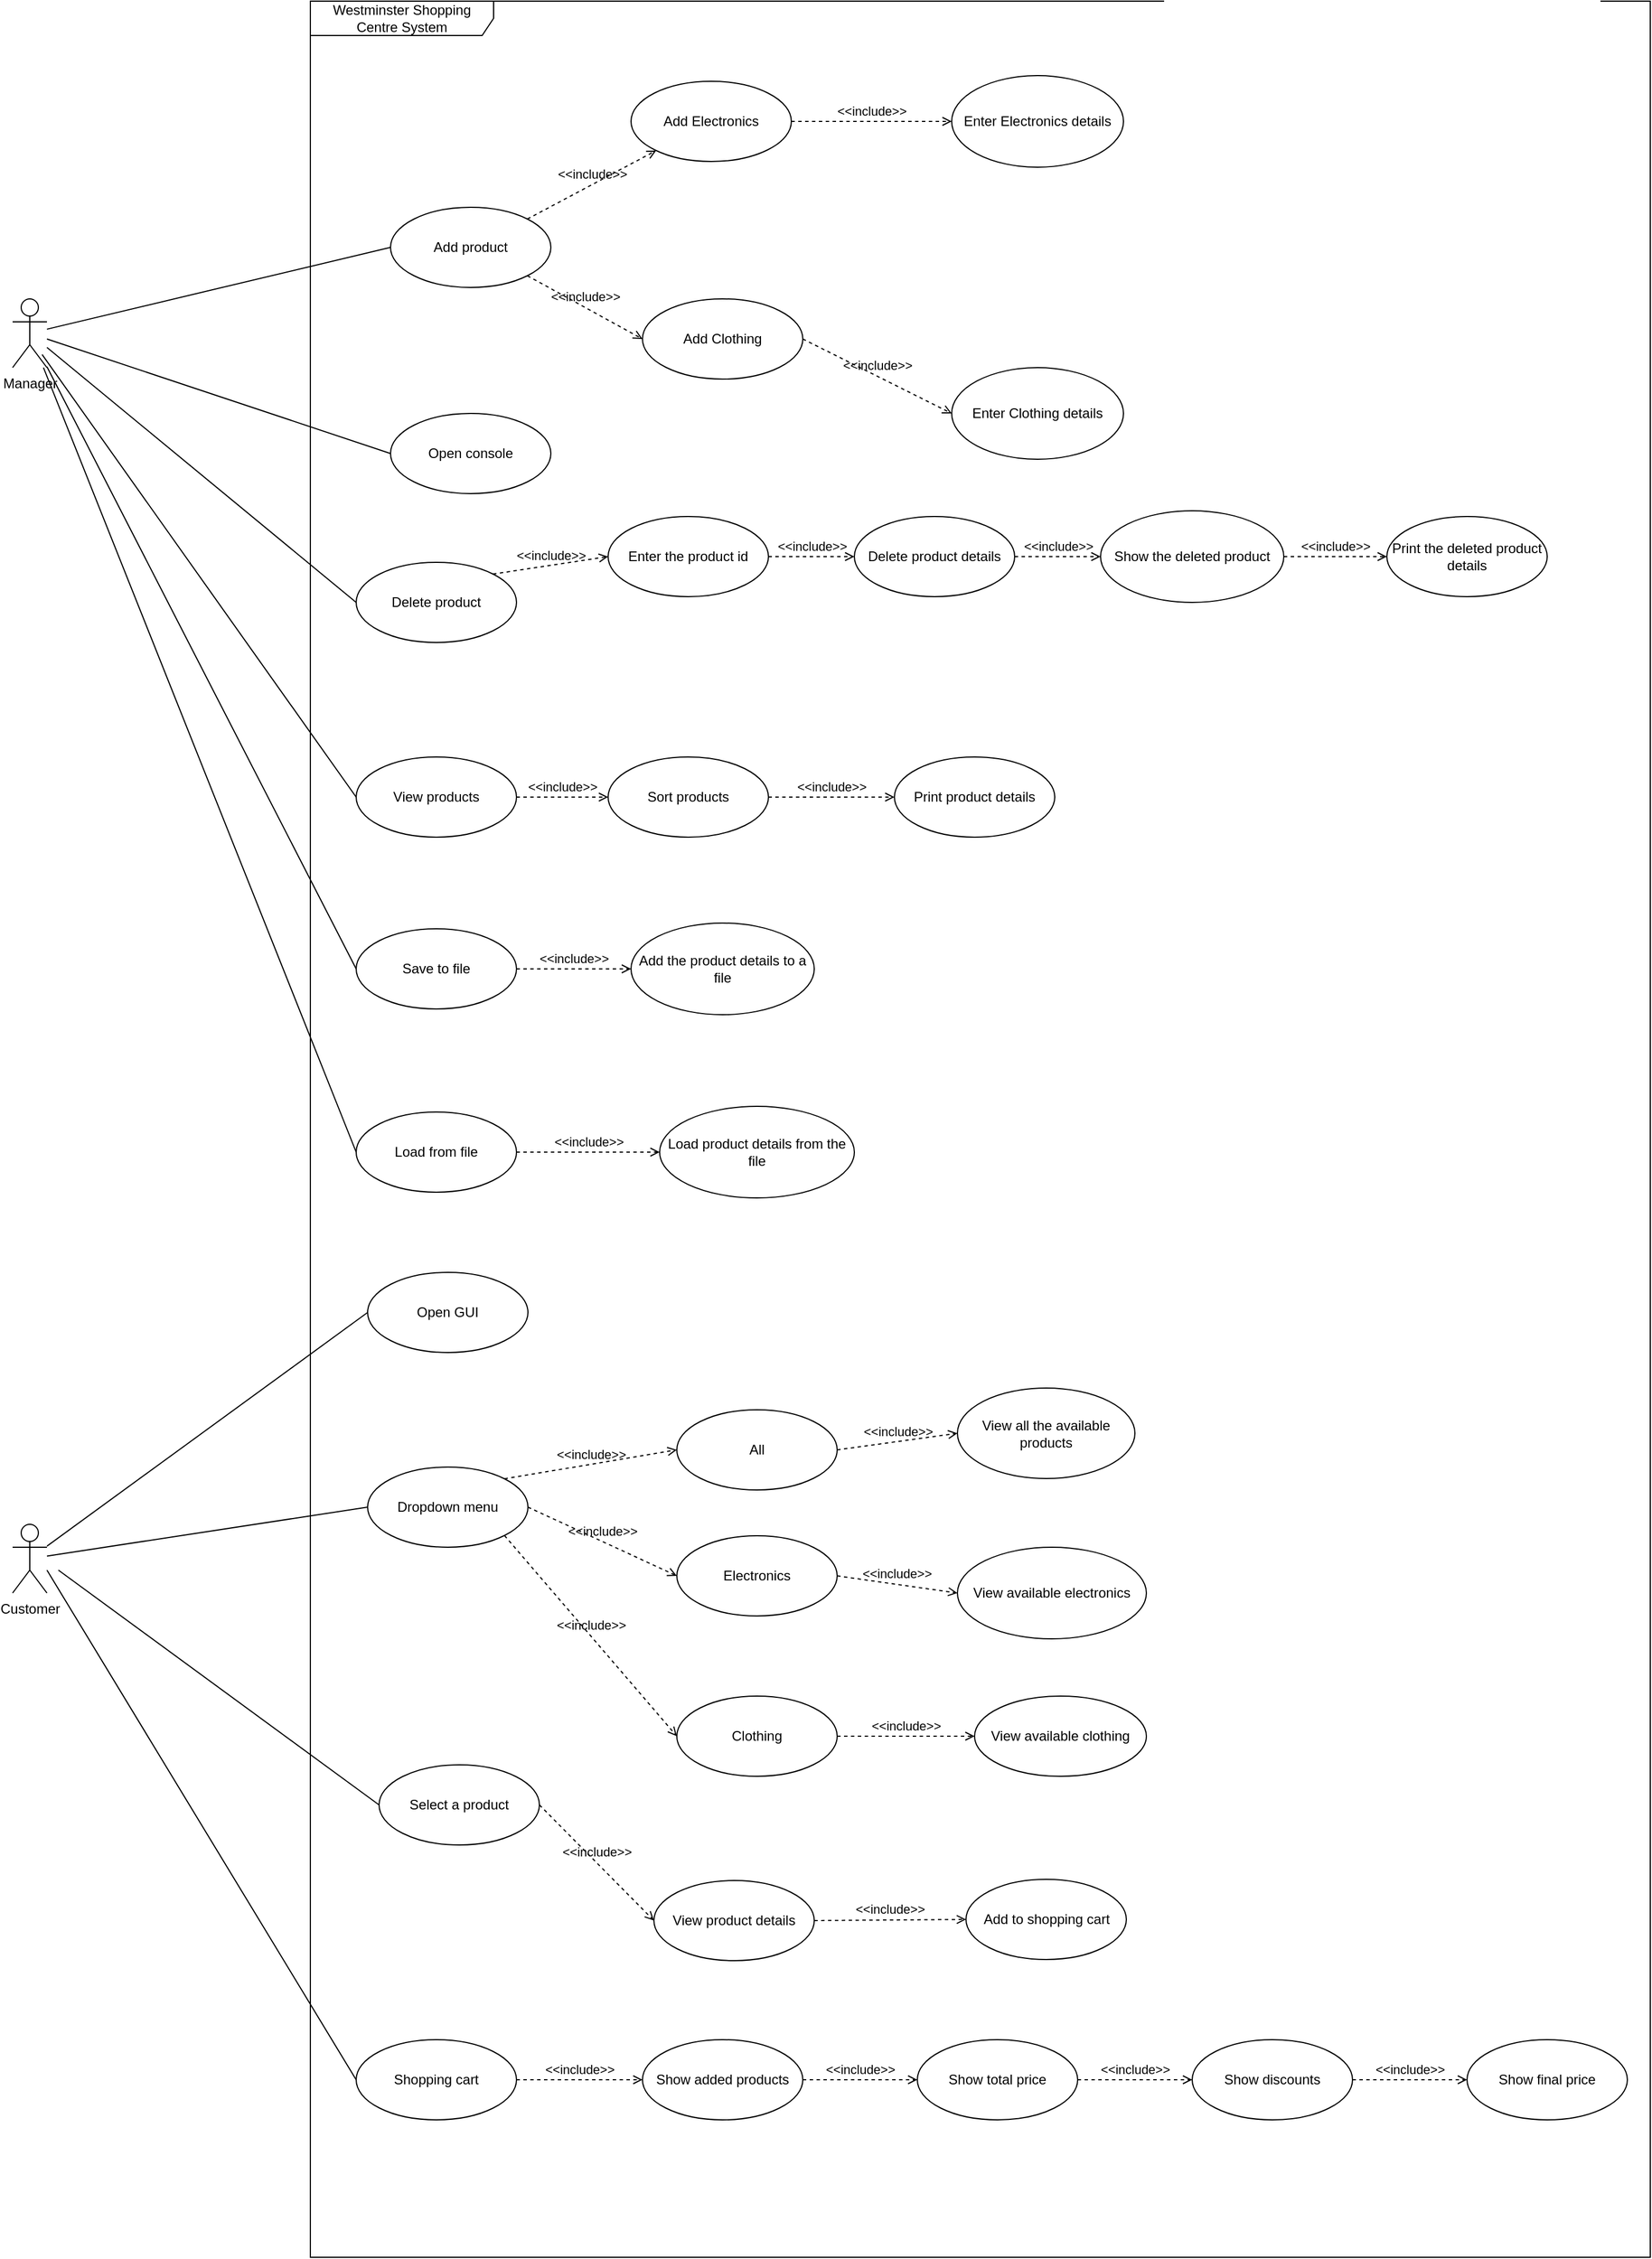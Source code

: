 <mxfile version="22.0.3" type="device">
  <diagram name="Page-1" id="C1Fn5GBELi1Z6HOebmKD">
    <mxGraphModel dx="3195" dy="2229" grid="1" gridSize="10" guides="1" tooltips="1" connect="1" arrows="1" fold="1" page="1" pageScale="1" pageWidth="850" pageHeight="1100" math="0" shadow="0">
      <root>
        <mxCell id="0" />
        <mxCell id="1" parent="0" />
        <mxCell id="9na7kx5kuYjjq1VKYwRY-1" value="Westminster Shopping Centre System" style="shape=umlFrame;whiteSpace=wrap;html=1;pointerEvents=0;recursiveResize=0;container=1;collapsible=0;width=160;" vertex="1" parent="1">
          <mxGeometry x="80" y="-1040" width="1170" height="1970" as="geometry" />
        </mxCell>
        <mxCell id="9na7kx5kuYjjq1VKYwRY-4" value="Add product" style="ellipse;whiteSpace=wrap;html=1;" vertex="1" parent="9na7kx5kuYjjq1VKYwRY-1">
          <mxGeometry x="70" y="180" width="140" height="70" as="geometry" />
        </mxCell>
        <mxCell id="9na7kx5kuYjjq1VKYwRY-5" value="Delete product" style="ellipse;whiteSpace=wrap;html=1;" vertex="1" parent="9na7kx5kuYjjq1VKYwRY-1">
          <mxGeometry x="40" y="490" width="140" height="70" as="geometry" />
        </mxCell>
        <mxCell id="9na7kx5kuYjjq1VKYwRY-6" value="Print the deleted product details" style="ellipse;whiteSpace=wrap;html=1;" vertex="1" parent="9na7kx5kuYjjq1VKYwRY-1">
          <mxGeometry x="940" y="450" width="140" height="70" as="geometry" />
        </mxCell>
        <mxCell id="9na7kx5kuYjjq1VKYwRY-7" value="View products" style="ellipse;whiteSpace=wrap;html=1;" vertex="1" parent="9na7kx5kuYjjq1VKYwRY-1">
          <mxGeometry x="40" y="660" width="140" height="70" as="geometry" />
        </mxCell>
        <mxCell id="9na7kx5kuYjjq1VKYwRY-8" value="Save to file" style="ellipse;whiteSpace=wrap;html=1;" vertex="1" parent="9na7kx5kuYjjq1VKYwRY-1">
          <mxGeometry x="40" y="810" width="140" height="70" as="geometry" />
        </mxCell>
        <mxCell id="9na7kx5kuYjjq1VKYwRY-9" value="Add Electronics" style="ellipse;whiteSpace=wrap;html=1;" vertex="1" parent="9na7kx5kuYjjq1VKYwRY-1">
          <mxGeometry x="280" y="70" width="140" height="70" as="geometry" />
        </mxCell>
        <mxCell id="9na7kx5kuYjjq1VKYwRY-10" value="Add Clothing" style="ellipse;whiteSpace=wrap;html=1;" vertex="1" parent="9na7kx5kuYjjq1VKYwRY-1">
          <mxGeometry x="290" y="260" width="140" height="70" as="geometry" />
        </mxCell>
        <mxCell id="9na7kx5kuYjjq1VKYwRY-11" value="&amp;lt;&amp;lt;include&amp;gt;&amp;gt;" style="html=1;verticalAlign=bottom;labelBackgroundColor=none;endArrow=open;endFill=0;dashed=1;rounded=0;exitX=1;exitY=0;exitDx=0;exitDy=0;" edge="1" parent="9na7kx5kuYjjq1VKYwRY-1" source="9na7kx5kuYjjq1VKYwRY-4" target="9na7kx5kuYjjq1VKYwRY-9">
          <mxGeometry width="160" relative="1" as="geometry">
            <mxPoint x="520" y="120" as="sourcePoint" />
            <mxPoint x="680" y="120" as="targetPoint" />
          </mxGeometry>
        </mxCell>
        <mxCell id="9na7kx5kuYjjq1VKYwRY-12" value="&amp;lt;&amp;lt;include&amp;gt;&amp;gt;" style="html=1;verticalAlign=bottom;labelBackgroundColor=none;endArrow=open;endFill=0;dashed=1;rounded=0;exitX=1;exitY=1;exitDx=0;exitDy=0;entryX=0;entryY=0.5;entryDx=0;entryDy=0;" edge="1" parent="9na7kx5kuYjjq1VKYwRY-1" source="9na7kx5kuYjjq1VKYwRY-4" target="9na7kx5kuYjjq1VKYwRY-10">
          <mxGeometry width="160" relative="1" as="geometry">
            <mxPoint x="520" y="120" as="sourcePoint" />
            <mxPoint x="680" y="120" as="targetPoint" />
          </mxGeometry>
        </mxCell>
        <mxCell id="9na7kx5kuYjjq1VKYwRY-13" value="Enter Electronics details" style="ellipse;whiteSpace=wrap;html=1;" vertex="1" parent="9na7kx5kuYjjq1VKYwRY-1">
          <mxGeometry x="560" y="65" width="150" height="80" as="geometry" />
        </mxCell>
        <mxCell id="9na7kx5kuYjjq1VKYwRY-14" value="Enter Clothing details" style="ellipse;whiteSpace=wrap;html=1;" vertex="1" parent="9na7kx5kuYjjq1VKYwRY-1">
          <mxGeometry x="560" y="320" width="150" height="80" as="geometry" />
        </mxCell>
        <mxCell id="9na7kx5kuYjjq1VKYwRY-15" value="&amp;lt;&amp;lt;include&amp;gt;&amp;gt;" style="html=1;verticalAlign=bottom;labelBackgroundColor=none;endArrow=open;endFill=0;dashed=1;rounded=0;exitX=1;exitY=0.5;exitDx=0;exitDy=0;entryX=0;entryY=0.5;entryDx=0;entryDy=0;" edge="1" parent="9na7kx5kuYjjq1VKYwRY-1" source="9na7kx5kuYjjq1VKYwRY-9" target="9na7kx5kuYjjq1VKYwRY-13">
          <mxGeometry width="160" relative="1" as="geometry">
            <mxPoint x="520" y="220" as="sourcePoint" />
            <mxPoint x="680" y="220" as="targetPoint" />
          </mxGeometry>
        </mxCell>
        <mxCell id="9na7kx5kuYjjq1VKYwRY-16" value="&amp;lt;&amp;lt;include&amp;gt;&amp;gt;" style="html=1;verticalAlign=bottom;labelBackgroundColor=none;endArrow=open;endFill=0;dashed=1;rounded=0;exitX=1;exitY=0.5;exitDx=0;exitDy=0;entryX=0;entryY=0.5;entryDx=0;entryDy=0;" edge="1" parent="9na7kx5kuYjjq1VKYwRY-1" source="9na7kx5kuYjjq1VKYwRY-10" target="9na7kx5kuYjjq1VKYwRY-14">
          <mxGeometry width="160" relative="1" as="geometry">
            <mxPoint x="520" y="220" as="sourcePoint" />
            <mxPoint x="680" y="220" as="targetPoint" />
          </mxGeometry>
        </mxCell>
        <mxCell id="9na7kx5kuYjjq1VKYwRY-17" value="Enter the product id" style="ellipse;whiteSpace=wrap;html=1;" vertex="1" parent="9na7kx5kuYjjq1VKYwRY-1">
          <mxGeometry x="260" y="450" width="140" height="70" as="geometry" />
        </mxCell>
        <mxCell id="9na7kx5kuYjjq1VKYwRY-18" value="&amp;lt;&amp;lt;include&amp;gt;&amp;gt;" style="html=1;verticalAlign=bottom;labelBackgroundColor=none;endArrow=open;endFill=0;dashed=1;rounded=0;exitX=1;exitY=0;exitDx=0;exitDy=0;entryX=0;entryY=0.5;entryDx=0;entryDy=0;" edge="1" parent="9na7kx5kuYjjq1VKYwRY-1" source="9na7kx5kuYjjq1VKYwRY-5" target="9na7kx5kuYjjq1VKYwRY-17">
          <mxGeometry width="160" relative="1" as="geometry">
            <mxPoint x="280" y="390" as="sourcePoint" />
            <mxPoint x="440" y="390" as="targetPoint" />
          </mxGeometry>
        </mxCell>
        <mxCell id="9na7kx5kuYjjq1VKYwRY-19" value="Delete product details" style="ellipse;whiteSpace=wrap;html=1;" vertex="1" parent="9na7kx5kuYjjq1VKYwRY-1">
          <mxGeometry x="475" y="450" width="140" height="70" as="geometry" />
        </mxCell>
        <mxCell id="9na7kx5kuYjjq1VKYwRY-20" value="Show the deleted product" style="ellipse;whiteSpace=wrap;html=1;" vertex="1" parent="9na7kx5kuYjjq1VKYwRY-1">
          <mxGeometry x="690" y="445" width="160" height="80" as="geometry" />
        </mxCell>
        <mxCell id="9na7kx5kuYjjq1VKYwRY-21" value="&amp;lt;&amp;lt;include&amp;gt;&amp;gt;" style="html=1;verticalAlign=bottom;labelBackgroundColor=none;endArrow=open;endFill=0;dashed=1;rounded=0;exitX=1;exitY=0.5;exitDx=0;exitDy=0;entryX=0;entryY=0.5;entryDx=0;entryDy=0;" edge="1" parent="9na7kx5kuYjjq1VKYwRY-1" source="9na7kx5kuYjjq1VKYwRY-17" target="9na7kx5kuYjjq1VKYwRY-19">
          <mxGeometry width="160" relative="1" as="geometry">
            <mxPoint x="380" y="580" as="sourcePoint" />
            <mxPoint x="540" y="580" as="targetPoint" />
          </mxGeometry>
        </mxCell>
        <mxCell id="9na7kx5kuYjjq1VKYwRY-22" value="&amp;lt;&amp;lt;include&amp;gt;&amp;gt;" style="html=1;verticalAlign=bottom;labelBackgroundColor=none;endArrow=open;endFill=0;dashed=1;rounded=0;exitX=1;exitY=0.5;exitDx=0;exitDy=0;entryX=0;entryY=0.5;entryDx=0;entryDy=0;" edge="1" parent="9na7kx5kuYjjq1VKYwRY-1" source="9na7kx5kuYjjq1VKYwRY-19" target="9na7kx5kuYjjq1VKYwRY-20">
          <mxGeometry width="160" relative="1" as="geometry">
            <mxPoint x="520" y="420" as="sourcePoint" />
            <mxPoint x="680" y="420" as="targetPoint" />
          </mxGeometry>
        </mxCell>
        <mxCell id="9na7kx5kuYjjq1VKYwRY-23" value="&amp;lt;&amp;lt;include&amp;gt;&amp;gt;" style="html=1;verticalAlign=bottom;labelBackgroundColor=none;endArrow=open;endFill=0;dashed=1;rounded=0;exitX=1;exitY=0.5;exitDx=0;exitDy=0;entryX=0;entryY=0.5;entryDx=0;entryDy=0;" edge="1" parent="9na7kx5kuYjjq1VKYwRY-1" source="9na7kx5kuYjjq1VKYwRY-20" target="9na7kx5kuYjjq1VKYwRY-6">
          <mxGeometry width="160" relative="1" as="geometry">
            <mxPoint x="520" y="420" as="sourcePoint" />
            <mxPoint x="680" y="420" as="targetPoint" />
          </mxGeometry>
        </mxCell>
        <mxCell id="9na7kx5kuYjjq1VKYwRY-24" value="Sort products" style="ellipse;whiteSpace=wrap;html=1;" vertex="1" parent="9na7kx5kuYjjq1VKYwRY-1">
          <mxGeometry x="260" y="660" width="140" height="70" as="geometry" />
        </mxCell>
        <mxCell id="9na7kx5kuYjjq1VKYwRY-25" value="Print product details" style="ellipse;whiteSpace=wrap;html=1;" vertex="1" parent="9na7kx5kuYjjq1VKYwRY-1">
          <mxGeometry x="510" y="660" width="140" height="70" as="geometry" />
        </mxCell>
        <mxCell id="9na7kx5kuYjjq1VKYwRY-26" value="&amp;lt;&amp;lt;include&amp;gt;&amp;gt;" style="html=1;verticalAlign=bottom;labelBackgroundColor=none;endArrow=open;endFill=0;dashed=1;rounded=0;exitX=1;exitY=0.5;exitDx=0;exitDy=0;entryX=0;entryY=0.5;entryDx=0;entryDy=0;" edge="1" parent="9na7kx5kuYjjq1VKYwRY-1" source="9na7kx5kuYjjq1VKYwRY-7" target="9na7kx5kuYjjq1VKYwRY-24">
          <mxGeometry width="160" relative="1" as="geometry">
            <mxPoint x="520" y="620" as="sourcePoint" />
            <mxPoint x="680" y="620" as="targetPoint" />
          </mxGeometry>
        </mxCell>
        <mxCell id="9na7kx5kuYjjq1VKYwRY-27" value="&amp;lt;&amp;lt;include&amp;gt;&amp;gt;" style="html=1;verticalAlign=bottom;labelBackgroundColor=none;endArrow=open;endFill=0;dashed=1;rounded=0;exitX=1;exitY=0.5;exitDx=0;exitDy=0;entryX=0;entryY=0.5;entryDx=0;entryDy=0;" edge="1" parent="9na7kx5kuYjjq1VKYwRY-1" source="9na7kx5kuYjjq1VKYwRY-24" target="9na7kx5kuYjjq1VKYwRY-25">
          <mxGeometry width="160" relative="1" as="geometry">
            <mxPoint x="520" y="620" as="sourcePoint" />
            <mxPoint x="680" y="620" as="targetPoint" />
          </mxGeometry>
        </mxCell>
        <mxCell id="9na7kx5kuYjjq1VKYwRY-28" value="Add the product details to a file" style="ellipse;whiteSpace=wrap;html=1;" vertex="1" parent="9na7kx5kuYjjq1VKYwRY-1">
          <mxGeometry x="280" y="805" width="160" height="80" as="geometry" />
        </mxCell>
        <mxCell id="9na7kx5kuYjjq1VKYwRY-29" value="Load from file" style="ellipse;whiteSpace=wrap;html=1;" vertex="1" parent="9na7kx5kuYjjq1VKYwRY-1">
          <mxGeometry x="40" y="970" width="140" height="70" as="geometry" />
        </mxCell>
        <mxCell id="9na7kx5kuYjjq1VKYwRY-30" value="Load product details from the file" style="ellipse;whiteSpace=wrap;html=1;" vertex="1" parent="9na7kx5kuYjjq1VKYwRY-1">
          <mxGeometry x="305" y="965" width="170" height="80" as="geometry" />
        </mxCell>
        <mxCell id="9na7kx5kuYjjq1VKYwRY-31" value="&amp;lt;&amp;lt;include&amp;gt;&amp;gt;" style="html=1;verticalAlign=bottom;labelBackgroundColor=none;endArrow=open;endFill=0;dashed=1;rounded=0;exitX=1;exitY=0.5;exitDx=0;exitDy=0;entryX=0;entryY=0.5;entryDx=0;entryDy=0;" edge="1" parent="9na7kx5kuYjjq1VKYwRY-1" source="9na7kx5kuYjjq1VKYwRY-8" target="9na7kx5kuYjjq1VKYwRY-28">
          <mxGeometry width="160" relative="1" as="geometry">
            <mxPoint x="520" y="820" as="sourcePoint" />
            <mxPoint x="680" y="820" as="targetPoint" />
          </mxGeometry>
        </mxCell>
        <mxCell id="9na7kx5kuYjjq1VKYwRY-32" value="&amp;lt;&amp;lt;include&amp;gt;&amp;gt;" style="html=1;verticalAlign=bottom;labelBackgroundColor=none;endArrow=open;endFill=0;dashed=1;rounded=0;exitX=1;exitY=0.5;exitDx=0;exitDy=0;entryX=0;entryY=0.5;entryDx=0;entryDy=0;" edge="1" parent="9na7kx5kuYjjq1VKYwRY-1" source="9na7kx5kuYjjq1VKYwRY-29" target="9na7kx5kuYjjq1VKYwRY-30">
          <mxGeometry width="160" relative="1" as="geometry">
            <mxPoint x="520" y="820" as="sourcePoint" />
            <mxPoint x="680" y="820" as="targetPoint" />
          </mxGeometry>
        </mxCell>
        <mxCell id="9na7kx5kuYjjq1VKYwRY-33" value="Open GUI" style="ellipse;whiteSpace=wrap;html=1;" vertex="1" parent="9na7kx5kuYjjq1VKYwRY-1">
          <mxGeometry x="50" y="1110" width="140" height="70" as="geometry" />
        </mxCell>
        <mxCell id="9na7kx5kuYjjq1VKYwRY-34" value="Dropdown menu" style="ellipse;whiteSpace=wrap;html=1;" vertex="1" parent="9na7kx5kuYjjq1VKYwRY-1">
          <mxGeometry x="50" y="1280" width="140" height="70" as="geometry" />
        </mxCell>
        <mxCell id="9na7kx5kuYjjq1VKYwRY-35" value="All" style="ellipse;whiteSpace=wrap;html=1;" vertex="1" parent="9na7kx5kuYjjq1VKYwRY-1">
          <mxGeometry x="320" y="1230" width="140" height="70" as="geometry" />
        </mxCell>
        <mxCell id="9na7kx5kuYjjq1VKYwRY-36" value="Electronics" style="ellipse;whiteSpace=wrap;html=1;" vertex="1" parent="9na7kx5kuYjjq1VKYwRY-1">
          <mxGeometry x="320" y="1340" width="140" height="70" as="geometry" />
        </mxCell>
        <mxCell id="9na7kx5kuYjjq1VKYwRY-37" value="Clothing" style="ellipse;whiteSpace=wrap;html=1;" vertex="1" parent="9na7kx5kuYjjq1VKYwRY-1">
          <mxGeometry x="320" y="1480" width="140" height="70" as="geometry" />
        </mxCell>
        <mxCell id="9na7kx5kuYjjq1VKYwRY-38" value="View all the available products" style="ellipse;whiteSpace=wrap;html=1;" vertex="1" parent="9na7kx5kuYjjq1VKYwRY-1">
          <mxGeometry x="565" y="1211" width="155" height="79" as="geometry" />
        </mxCell>
        <mxCell id="9na7kx5kuYjjq1VKYwRY-39" value="View available electronics" style="ellipse;whiteSpace=wrap;html=1;" vertex="1" parent="9na7kx5kuYjjq1VKYwRY-1">
          <mxGeometry x="565" y="1350" width="165" height="80" as="geometry" />
        </mxCell>
        <mxCell id="9na7kx5kuYjjq1VKYwRY-40" value="View available clothing" style="ellipse;whiteSpace=wrap;html=1;" vertex="1" parent="9na7kx5kuYjjq1VKYwRY-1">
          <mxGeometry x="580" y="1480" width="150" height="70" as="geometry" />
        </mxCell>
        <mxCell id="9na7kx5kuYjjq1VKYwRY-41" value="&amp;lt;&amp;lt;include&amp;gt;&amp;gt;" style="html=1;verticalAlign=bottom;labelBackgroundColor=none;endArrow=open;endFill=0;dashed=1;rounded=0;exitX=1;exitY=0;exitDx=0;exitDy=0;entryX=0;entryY=0.5;entryDx=0;entryDy=0;" edge="1" parent="9na7kx5kuYjjq1VKYwRY-1" source="9na7kx5kuYjjq1VKYwRY-34" target="9na7kx5kuYjjq1VKYwRY-35">
          <mxGeometry width="160" relative="1" as="geometry">
            <mxPoint x="380" y="1280" as="sourcePoint" />
            <mxPoint x="540" y="1280" as="targetPoint" />
          </mxGeometry>
        </mxCell>
        <mxCell id="9na7kx5kuYjjq1VKYwRY-42" value="&amp;lt;&amp;lt;include&amp;gt;&amp;gt;" style="html=1;verticalAlign=bottom;labelBackgroundColor=none;endArrow=open;endFill=0;dashed=1;rounded=0;exitX=1;exitY=0.5;exitDx=0;exitDy=0;entryX=0;entryY=0.5;entryDx=0;entryDy=0;" edge="1" parent="9na7kx5kuYjjq1VKYwRY-1" source="9na7kx5kuYjjq1VKYwRY-35" target="9na7kx5kuYjjq1VKYwRY-38">
          <mxGeometry width="160" relative="1" as="geometry">
            <mxPoint x="470" y="1160" as="sourcePoint" />
            <mxPoint x="630" y="1160" as="targetPoint" />
          </mxGeometry>
        </mxCell>
        <mxCell id="9na7kx5kuYjjq1VKYwRY-43" value="&amp;lt;&amp;lt;include&amp;gt;&amp;gt;" style="html=1;verticalAlign=bottom;labelBackgroundColor=none;endArrow=open;endFill=0;dashed=1;rounded=0;exitX=1;exitY=0.5;exitDx=0;exitDy=0;entryX=0;entryY=0.5;entryDx=0;entryDy=0;" edge="1" parent="9na7kx5kuYjjq1VKYwRY-1" source="9na7kx5kuYjjq1VKYwRY-34" target="9na7kx5kuYjjq1VKYwRY-36">
          <mxGeometry width="160" relative="1" as="geometry">
            <mxPoint x="380" y="1280" as="sourcePoint" />
            <mxPoint x="540" y="1280" as="targetPoint" />
          </mxGeometry>
        </mxCell>
        <mxCell id="9na7kx5kuYjjq1VKYwRY-44" value="&amp;lt;&amp;lt;include&amp;gt;&amp;gt;" style="html=1;verticalAlign=bottom;labelBackgroundColor=none;endArrow=open;endFill=0;dashed=1;rounded=0;exitX=1;exitY=0.5;exitDx=0;exitDy=0;entryX=0;entryY=0.5;entryDx=0;entryDy=0;" edge="1" parent="9na7kx5kuYjjq1VKYwRY-1" source="9na7kx5kuYjjq1VKYwRY-36" target="9na7kx5kuYjjq1VKYwRY-39">
          <mxGeometry width="160" relative="1" as="geometry">
            <mxPoint x="430" y="1430" as="sourcePoint" />
            <mxPoint x="590" y="1430" as="targetPoint" />
          </mxGeometry>
        </mxCell>
        <mxCell id="9na7kx5kuYjjq1VKYwRY-45" value="&amp;lt;&amp;lt;include&amp;gt;&amp;gt;" style="html=1;verticalAlign=bottom;labelBackgroundColor=none;endArrow=open;endFill=0;dashed=1;rounded=0;exitX=1;exitY=1;exitDx=0;exitDy=0;entryX=0;entryY=0.5;entryDx=0;entryDy=0;" edge="1" parent="9na7kx5kuYjjq1VKYwRY-1" source="9na7kx5kuYjjq1VKYwRY-34" target="9na7kx5kuYjjq1VKYwRY-37">
          <mxGeometry width="160" relative="1" as="geometry">
            <mxPoint x="110" y="1420" as="sourcePoint" />
            <mxPoint x="270" y="1420" as="targetPoint" />
          </mxGeometry>
        </mxCell>
        <mxCell id="9na7kx5kuYjjq1VKYwRY-46" value="&amp;lt;&amp;lt;include&amp;gt;&amp;gt;" style="html=1;verticalAlign=bottom;labelBackgroundColor=none;endArrow=open;endFill=0;dashed=1;rounded=0;exitX=1;exitY=0.5;exitDx=0;exitDy=0;entryX=0;entryY=0.5;entryDx=0;entryDy=0;" edge="1" parent="9na7kx5kuYjjq1VKYwRY-1" source="9na7kx5kuYjjq1VKYwRY-37" target="9na7kx5kuYjjq1VKYwRY-40">
          <mxGeometry width="160" relative="1" as="geometry">
            <mxPoint x="460" y="1610" as="sourcePoint" />
            <mxPoint x="620" y="1610" as="targetPoint" />
          </mxGeometry>
        </mxCell>
        <mxCell id="9na7kx5kuYjjq1VKYwRY-47" value="Select a product" style="ellipse;whiteSpace=wrap;html=1;" vertex="1" parent="9na7kx5kuYjjq1VKYwRY-1">
          <mxGeometry x="60" y="1540" width="140" height="70" as="geometry" />
        </mxCell>
        <mxCell id="9na7kx5kuYjjq1VKYwRY-48" value="View product details" style="ellipse;whiteSpace=wrap;html=1;" vertex="1" parent="9na7kx5kuYjjq1VKYwRY-1">
          <mxGeometry x="300" y="1641" width="140" height="70" as="geometry" />
        </mxCell>
        <mxCell id="9na7kx5kuYjjq1VKYwRY-49" value="&amp;lt;&amp;lt;include&amp;gt;&amp;gt;" style="html=1;verticalAlign=bottom;labelBackgroundColor=none;endArrow=open;endFill=0;dashed=1;rounded=0;exitX=1;exitY=0.5;exitDx=0;exitDy=0;entryX=0;entryY=0.5;entryDx=0;entryDy=0;" edge="1" parent="9na7kx5kuYjjq1VKYwRY-1" source="9na7kx5kuYjjq1VKYwRY-47" target="9na7kx5kuYjjq1VKYwRY-48">
          <mxGeometry width="160" relative="1" as="geometry">
            <mxPoint x="150" y="1590" as="sourcePoint" />
            <mxPoint x="310" y="1590" as="targetPoint" />
          </mxGeometry>
        </mxCell>
        <mxCell id="9na7kx5kuYjjq1VKYwRY-50" value="Shopping cart" style="ellipse;whiteSpace=wrap;html=1;" vertex="1" parent="9na7kx5kuYjjq1VKYwRY-1">
          <mxGeometry x="40" y="1780" width="140" height="70" as="geometry" />
        </mxCell>
        <mxCell id="9na7kx5kuYjjq1VKYwRY-52" value="Show added products" style="ellipse;whiteSpace=wrap;html=1;" vertex="1" parent="9na7kx5kuYjjq1VKYwRY-1">
          <mxGeometry x="290" y="1780" width="140" height="70" as="geometry" />
        </mxCell>
        <mxCell id="9na7kx5kuYjjq1VKYwRY-53" value="&amp;lt;&amp;lt;include&amp;gt;&amp;gt;" style="html=1;verticalAlign=bottom;labelBackgroundColor=none;endArrow=open;endFill=0;dashed=1;rounded=0;exitX=1;exitY=0.5;exitDx=0;exitDy=0;entryX=0;entryY=0.5;entryDx=0;entryDy=0;" edge="1" parent="9na7kx5kuYjjq1VKYwRY-1" source="9na7kx5kuYjjq1VKYwRY-50" target="9na7kx5kuYjjq1VKYwRY-52">
          <mxGeometry width="160" relative="1" as="geometry">
            <mxPoint x="210" y="1880" as="sourcePoint" />
            <mxPoint x="370" y="1880" as="targetPoint" />
          </mxGeometry>
        </mxCell>
        <mxCell id="9na7kx5kuYjjq1VKYwRY-54" value="Show total price" style="ellipse;whiteSpace=wrap;html=1;" vertex="1" parent="9na7kx5kuYjjq1VKYwRY-1">
          <mxGeometry x="530" y="1780" width="140" height="70" as="geometry" />
        </mxCell>
        <mxCell id="9na7kx5kuYjjq1VKYwRY-55" value="Show discounts" style="ellipse;whiteSpace=wrap;html=1;" vertex="1" parent="9na7kx5kuYjjq1VKYwRY-1">
          <mxGeometry x="770" y="1780" width="140" height="70" as="geometry" />
        </mxCell>
        <mxCell id="9na7kx5kuYjjq1VKYwRY-56" value="Show final price" style="ellipse;whiteSpace=wrap;html=1;" vertex="1" parent="9na7kx5kuYjjq1VKYwRY-1">
          <mxGeometry x="1010" y="1780" width="140" height="70" as="geometry" />
        </mxCell>
        <mxCell id="9na7kx5kuYjjq1VKYwRY-57" value="Add to shopping cart" style="ellipse;whiteSpace=wrap;html=1;" vertex="1" parent="9na7kx5kuYjjq1VKYwRY-1">
          <mxGeometry x="572.5" y="1640" width="140" height="70" as="geometry" />
        </mxCell>
        <mxCell id="9na7kx5kuYjjq1VKYwRY-58" value="&amp;lt;&amp;lt;include&amp;gt;&amp;gt;" style="html=1;verticalAlign=bottom;labelBackgroundColor=none;endArrow=open;endFill=0;dashed=1;rounded=0;exitX=1;exitY=0.5;exitDx=0;exitDy=0;entryX=0;entryY=0.5;entryDx=0;entryDy=0;" edge="1" parent="9na7kx5kuYjjq1VKYwRY-1" source="9na7kx5kuYjjq1VKYwRY-48" target="9na7kx5kuYjjq1VKYwRY-57">
          <mxGeometry width="160" relative="1" as="geometry">
            <mxPoint x="700" y="1610" as="sourcePoint" />
            <mxPoint x="860" y="1610" as="targetPoint" />
          </mxGeometry>
        </mxCell>
        <mxCell id="9na7kx5kuYjjq1VKYwRY-59" value="Open console" style="ellipse;whiteSpace=wrap;html=1;" vertex="1" parent="9na7kx5kuYjjq1VKYwRY-1">
          <mxGeometry x="70" y="360" width="140" height="70" as="geometry" />
        </mxCell>
        <mxCell id="9na7kx5kuYjjq1VKYwRY-60" value="&amp;lt;&amp;lt;include&amp;gt;&amp;gt;" style="html=1;verticalAlign=bottom;labelBackgroundColor=none;endArrow=open;endFill=0;dashed=1;rounded=0;exitX=1;exitY=0.5;exitDx=0;exitDy=0;entryX=0;entryY=0.5;entryDx=0;entryDy=0;" edge="1" parent="9na7kx5kuYjjq1VKYwRY-1" source="9na7kx5kuYjjq1VKYwRY-52" target="9na7kx5kuYjjq1VKYwRY-54">
          <mxGeometry width="160" relative="1" as="geometry">
            <mxPoint x="460" y="1920" as="sourcePoint" />
            <mxPoint x="620" y="1920" as="targetPoint" />
          </mxGeometry>
        </mxCell>
        <mxCell id="9na7kx5kuYjjq1VKYwRY-61" value="&amp;lt;&amp;lt;include&amp;gt;&amp;gt;" style="html=1;verticalAlign=bottom;labelBackgroundColor=none;endArrow=open;endFill=0;dashed=1;rounded=0;exitX=1;exitY=0.5;exitDx=0;exitDy=0;entryX=0;entryY=0.5;entryDx=0;entryDy=0;" edge="1" parent="9na7kx5kuYjjq1VKYwRY-1" source="9na7kx5kuYjjq1VKYwRY-54" target="9na7kx5kuYjjq1VKYwRY-55">
          <mxGeometry width="160" relative="1" as="geometry">
            <mxPoint x="640" y="1900" as="sourcePoint" />
            <mxPoint x="800" y="1900" as="targetPoint" />
          </mxGeometry>
        </mxCell>
        <mxCell id="9na7kx5kuYjjq1VKYwRY-62" value="&amp;lt;&amp;lt;include&amp;gt;&amp;gt;" style="html=1;verticalAlign=bottom;labelBackgroundColor=none;endArrow=open;endFill=0;dashed=1;rounded=0;exitX=1;exitY=0.5;exitDx=0;exitDy=0;entryX=0;entryY=0.5;entryDx=0;entryDy=0;" edge="1" parent="9na7kx5kuYjjq1VKYwRY-1" source="9na7kx5kuYjjq1VKYwRY-55" target="9na7kx5kuYjjq1VKYwRY-56">
          <mxGeometry width="160" relative="1" as="geometry">
            <mxPoint x="900" y="1900" as="sourcePoint" />
            <mxPoint x="1060" y="1900" as="targetPoint" />
          </mxGeometry>
        </mxCell>
        <mxCell id="9na7kx5kuYjjq1VKYwRY-2" value="Manager" style="shape=umlActor;verticalLabelPosition=bottom;verticalAlign=top;html=1;" vertex="1" parent="1">
          <mxGeometry x="-180" y="-780" width="30" height="60" as="geometry" />
        </mxCell>
        <mxCell id="9na7kx5kuYjjq1VKYwRY-3" value="Customer" style="shape=umlActor;verticalLabelPosition=bottom;verticalAlign=top;html=1;" vertex="1" parent="1">
          <mxGeometry x="-180" y="290" width="30" height="60" as="geometry" />
        </mxCell>
        <mxCell id="9na7kx5kuYjjq1VKYwRY-63" value="" style="endArrow=none;html=1;rounded=0;entryX=0;entryY=0.5;entryDx=0;entryDy=0;" edge="1" parent="1" source="9na7kx5kuYjjq1VKYwRY-2" target="9na7kx5kuYjjq1VKYwRY-4">
          <mxGeometry width="50" height="50" relative="1" as="geometry">
            <mxPoint x="390" y="-470" as="sourcePoint" />
            <mxPoint x="440" y="-520" as="targetPoint" />
          </mxGeometry>
        </mxCell>
        <mxCell id="9na7kx5kuYjjq1VKYwRY-64" value="" style="endArrow=none;html=1;rounded=0;entryX=0;entryY=0.5;entryDx=0;entryDy=0;" edge="1" parent="1" source="9na7kx5kuYjjq1VKYwRY-2" target="9na7kx5kuYjjq1VKYwRY-59">
          <mxGeometry width="50" height="50" relative="1" as="geometry">
            <mxPoint x="-10" y="-730" as="sourcePoint" />
            <mxPoint x="-50" y="-620" as="targetPoint" />
          </mxGeometry>
        </mxCell>
        <mxCell id="9na7kx5kuYjjq1VKYwRY-65" value="" style="endArrow=none;html=1;rounded=0;entryX=0;entryY=0.5;entryDx=0;entryDy=0;" edge="1" parent="1" source="9na7kx5kuYjjq1VKYwRY-2" target="9na7kx5kuYjjq1VKYwRY-5">
          <mxGeometry width="50" height="50" relative="1" as="geometry">
            <mxPoint x="-50" y="-570" as="sourcePoint" />
            <mxPoint y="-620" as="targetPoint" />
          </mxGeometry>
        </mxCell>
        <mxCell id="9na7kx5kuYjjq1VKYwRY-66" value="" style="endArrow=none;html=1;rounded=0;entryX=0;entryY=0.5;entryDx=0;entryDy=0;exitX=0.859;exitY=0.809;exitDx=0;exitDy=0;exitPerimeter=0;" edge="1" parent="1" source="9na7kx5kuYjjq1VKYwRY-2" target="9na7kx5kuYjjq1VKYwRY-7">
          <mxGeometry width="50" height="50" relative="1" as="geometry">
            <mxPoint x="-110" y="-560" as="sourcePoint" />
            <mxPoint x="-60" y="-610" as="targetPoint" />
          </mxGeometry>
        </mxCell>
        <mxCell id="9na7kx5kuYjjq1VKYwRY-67" value="" style="endArrow=none;html=1;rounded=0;entryX=0;entryY=0.5;entryDx=0;entryDy=0;" edge="1" parent="1" source="9na7kx5kuYjjq1VKYwRY-2" target="9na7kx5kuYjjq1VKYwRY-8">
          <mxGeometry width="50" height="50" relative="1" as="geometry">
            <mxPoint x="490" y="-360" as="sourcePoint" />
            <mxPoint x="540" y="-410" as="targetPoint" />
          </mxGeometry>
        </mxCell>
        <mxCell id="9na7kx5kuYjjq1VKYwRY-68" value="" style="endArrow=none;html=1;rounded=0;exitX=0;exitY=0.5;exitDx=0;exitDy=0;" edge="1" parent="1" source="9na7kx5kuYjjq1VKYwRY-29" target="9na7kx5kuYjjq1VKYwRY-2">
          <mxGeometry width="50" height="50" relative="1" as="geometry">
            <mxPoint x="490" y="-240" as="sourcePoint" />
            <mxPoint x="540" y="-290" as="targetPoint" />
          </mxGeometry>
        </mxCell>
        <mxCell id="9na7kx5kuYjjq1VKYwRY-70" value="" style="endArrow=none;html=1;rounded=0;entryX=0;entryY=0.5;entryDx=0;entryDy=0;" edge="1" parent="1" source="9na7kx5kuYjjq1VKYwRY-3" target="9na7kx5kuYjjq1VKYwRY-33">
          <mxGeometry width="50" height="50" relative="1" as="geometry">
            <mxPoint x="490" y="-10" as="sourcePoint" />
            <mxPoint x="540" y="-60" as="targetPoint" />
          </mxGeometry>
        </mxCell>
        <mxCell id="9na7kx5kuYjjq1VKYwRY-71" value="" style="endArrow=none;html=1;rounded=0;entryX=0;entryY=0.5;entryDx=0;entryDy=0;" edge="1" parent="1" source="9na7kx5kuYjjq1VKYwRY-3" target="9na7kx5kuYjjq1VKYwRY-34">
          <mxGeometry width="50" height="50" relative="1" as="geometry">
            <mxPoint x="490" y="-10" as="sourcePoint" />
            <mxPoint x="540" y="-60" as="targetPoint" />
          </mxGeometry>
        </mxCell>
        <mxCell id="9na7kx5kuYjjq1VKYwRY-72" value="" style="endArrow=none;html=1;rounded=0;entryX=0;entryY=0.5;entryDx=0;entryDy=0;" edge="1" parent="1" target="9na7kx5kuYjjq1VKYwRY-47">
          <mxGeometry width="50" height="50" relative="1" as="geometry">
            <mxPoint x="-140" y="330" as="sourcePoint" />
            <mxPoint x="540" y="300" as="targetPoint" />
          </mxGeometry>
        </mxCell>
        <mxCell id="9na7kx5kuYjjq1VKYwRY-73" value="" style="endArrow=none;html=1;rounded=0;entryX=0;entryY=0.5;entryDx=0;entryDy=0;" edge="1" parent="1" target="9na7kx5kuYjjq1VKYwRY-50">
          <mxGeometry width="50" height="50" relative="1" as="geometry">
            <mxPoint x="-150" y="330" as="sourcePoint" />
            <mxPoint x="-130" y="460" as="targetPoint" />
          </mxGeometry>
        </mxCell>
      </root>
    </mxGraphModel>
  </diagram>
</mxfile>
